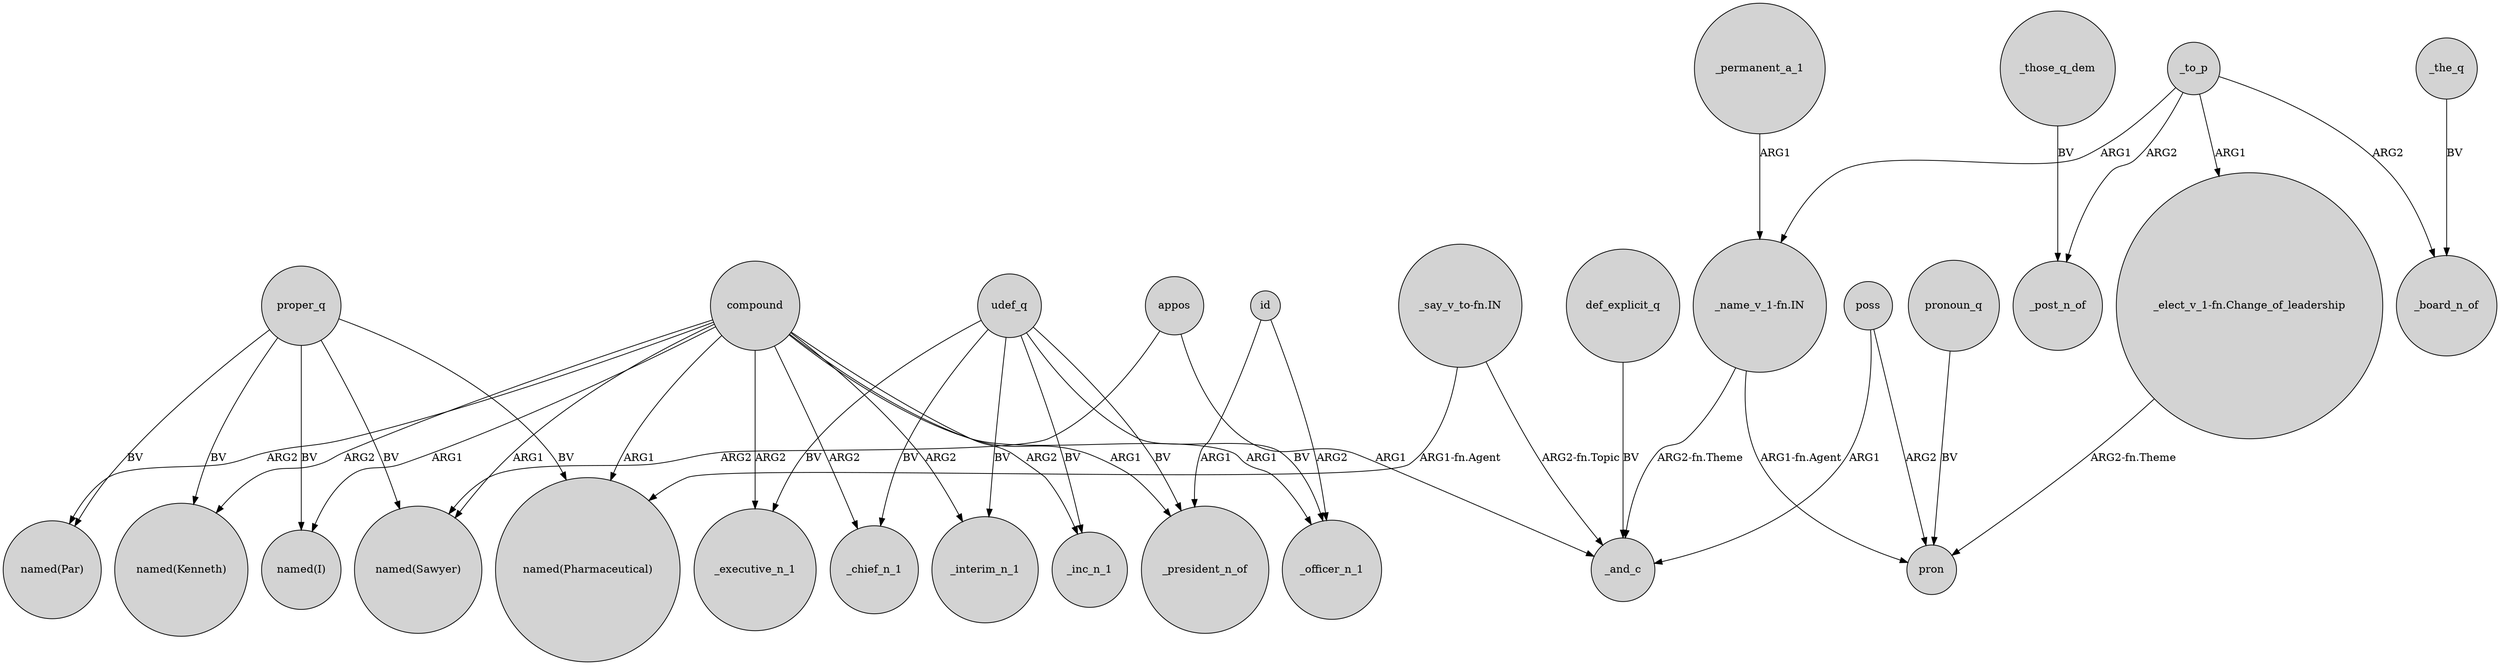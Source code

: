 digraph {
	node [shape=circle style=filled]
	appos -> "named(Sawyer)" [label=ARG2]
	udef_q -> _inc_n_1 [label=BV]
	"_name_v_1-fn.IN" -> _and_c [label="ARG2-fn.Theme"]
	proper_q -> "named(Sawyer)" [label=BV]
	poss -> pron [label=ARG2]
	poss -> _and_c [label=ARG1]
	udef_q -> _executive_n_1 [label=BV]
	compound -> "named(Pharmaceutical)" [label=ARG1]
	_permanent_a_1 -> "_name_v_1-fn.IN" [label=ARG1]
	_to_p -> "_elect_v_1-fn.Change_of_leadership" [label=ARG1]
	appos -> _and_c [label=ARG1]
	"_say_v_to-fn.IN" -> "named(Pharmaceutical)" [label="ARG1-fn.Agent"]
	def_explicit_q -> _and_c [label=BV]
	"_elect_v_1-fn.Change_of_leadership" -> pron [label="ARG2-fn.Theme"]
	id -> _president_n_of [label=ARG1]
	compound -> "named(Par)" [label=ARG2]
	_those_q_dem -> _post_n_of [label=BV]
	_to_p -> _board_n_of [label=ARG2]
	proper_q -> "named(Par)" [label=BV]
	compound -> _chief_n_1 [label=ARG2]
	compound -> _officer_n_1 [label=ARG1]
	"_name_v_1-fn.IN" -> pron [label="ARG1-fn.Agent"]
	compound -> "named(Kenneth)" [label=ARG2]
	pronoun_q -> pron [label=BV]
	compound -> _interim_n_1 [label=ARG2]
	compound -> "named(Sawyer)" [label=ARG1]
	compound -> _president_n_of [label=ARG1]
	udef_q -> _president_n_of [label=BV]
	id -> _officer_n_1 [label=ARG2]
	udef_q -> _chief_n_1 [label=BV]
	_the_q -> _board_n_of [label=BV]
	udef_q -> _interim_n_1 [label=BV]
	udef_q -> _officer_n_1 [label=BV]
	"_say_v_to-fn.IN" -> _and_c [label="ARG2-fn.Topic"]
	_to_p -> "_name_v_1-fn.IN" [label=ARG1]
	_to_p -> _post_n_of [label=ARG2]
	compound -> "named(I)" [label=ARG1]
	compound -> _executive_n_1 [label=ARG2]
	compound -> _inc_n_1 [label=ARG2]
	proper_q -> "named(Pharmaceutical)" [label=BV]
	proper_q -> "named(I)" [label=BV]
	proper_q -> "named(Kenneth)" [label=BV]
}
